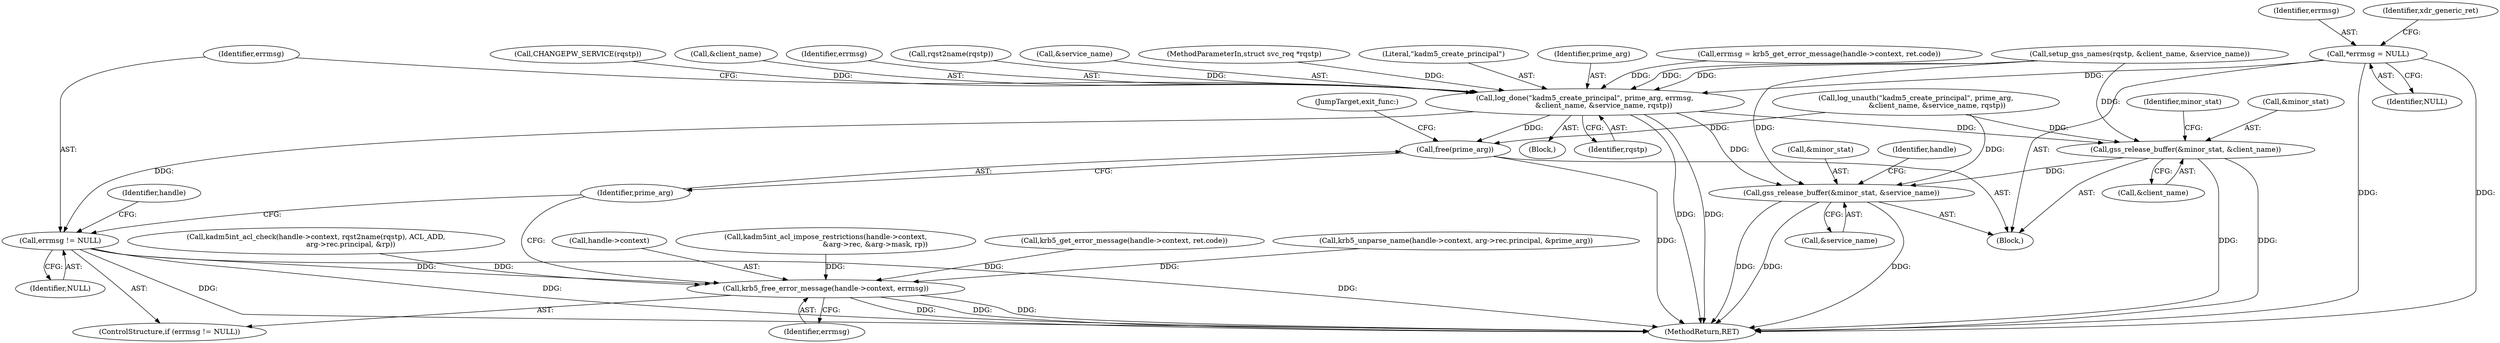 digraph "0_krb5_83ed75feba32e46f736fcce0d96a0445f29b96c2_4@pointer" {
"1000118" [label="(Call,*errmsg = NULL)"];
"1000278" [label="(Call,log_done(\"kadm5_create_principal\", prime_arg, errmsg,\n                 &client_name, &service_name, rqstp))"];
"1000288" [label="(Call,errmsg != NULL)"];
"1000291" [label="(Call,krb5_free_error_message(handle->context, errmsg))"];
"1000296" [label="(Call,free(prime_arg))"];
"1000299" [label="(Call,gss_release_buffer(&minor_stat, &client_name))"];
"1000304" [label="(Call,gss_release_buffer(&minor_stat, &service_name))"];
"1000288" [label="(Call,errmsg != NULL)"];
"1000281" [label="(Identifier,errmsg)"];
"1000200" [label="(Call,rqst2name(rqstp))"];
"1000278" [label="(Call,log_done(\"kadm5_create_principal\", prime_arg, errmsg,\n                 &client_name, &service_name, rqstp))"];
"1000271" [label="(Call,krb5_get_error_message(handle->context, ret.code))"];
"1000286" [label="(Identifier,rqstp)"];
"1000229" [label="(Call,log_unauth(\"kadm5_create_principal\", prime_arg,\n                   &client_name, &service_name, rqstp))"];
"1000119" [label="(Identifier,errmsg)"];
"1000103" [label="(Block,)"];
"1000280" [label="(Identifier,prime_arg)"];
"1000120" [label="(Identifier,NULL)"];
"1000290" [label="(Identifier,NULL)"];
"1000291" [label="(Call,krb5_free_error_message(handle->context, errmsg))"];
"1000298" [label="(JumpTarget,exit_func:)"];
"1000306" [label="(Identifier,minor_stat)"];
"1000269" [label="(Call,errmsg = krb5_get_error_message(handle->context, ret.code))"];
"1000192" [label="(Call,CHANGEPW_SERVICE(rqstp))"];
"1000305" [label="(Call,&minor_stat)"];
"1000287" [label="(ControlStructure,if (errmsg != NULL))"];
"1000196" [label="(Call,kadm5int_acl_check(handle->context, rqst2name(rqstp), ACL_ADD,\n                               arg->rec.principal, &rp))"];
"1000307" [label="(Call,&service_name)"];
"1000282" [label="(Call,&client_name)"];
"1000289" [label="(Identifier,errmsg)"];
"1000157" [label="(Call,setup_gss_names(rqstp, &client_name, &service_name))"];
"1000296" [label="(Call,free(prime_arg))"];
"1000238" [label="(Block,)"];
"1000295" [label="(Identifier,errmsg)"];
"1000122" [label="(Identifier,xdr_generic_ret)"];
"1000300" [label="(Call,&minor_stat)"];
"1000292" [label="(Call,handle->context)"];
"1000210" [label="(Call,kadm5int_acl_impose_restrictions(handle->context,\n                                            &arg->rec, &arg->mask, rp))"];
"1000284" [label="(Call,&service_name)"];
"1000102" [label="(MethodParameterIn,struct svc_req *rqstp)"];
"1000293" [label="(Identifier,handle)"];
"1000297" [label="(Identifier,prime_arg)"];
"1000172" [label="(Call,krb5_unparse_name(handle->context, arg->rec.principal, &prime_arg))"];
"1000302" [label="(Call,&client_name)"];
"1000299" [label="(Call,gss_release_buffer(&minor_stat, &client_name))"];
"1000314" [label="(MethodReturn,RET)"];
"1000310" [label="(Identifier,handle)"];
"1000118" [label="(Call,*errmsg = NULL)"];
"1000279" [label="(Literal,\"kadm5_create_principal\")"];
"1000304" [label="(Call,gss_release_buffer(&minor_stat, &service_name))"];
"1000118" -> "1000103"  [label="AST: "];
"1000118" -> "1000120"  [label="CFG: "];
"1000119" -> "1000118"  [label="AST: "];
"1000120" -> "1000118"  [label="AST: "];
"1000122" -> "1000118"  [label="CFG: "];
"1000118" -> "1000314"  [label="DDG: "];
"1000118" -> "1000314"  [label="DDG: "];
"1000118" -> "1000278"  [label="DDG: "];
"1000278" -> "1000238"  [label="AST: "];
"1000278" -> "1000286"  [label="CFG: "];
"1000279" -> "1000278"  [label="AST: "];
"1000280" -> "1000278"  [label="AST: "];
"1000281" -> "1000278"  [label="AST: "];
"1000282" -> "1000278"  [label="AST: "];
"1000284" -> "1000278"  [label="AST: "];
"1000286" -> "1000278"  [label="AST: "];
"1000289" -> "1000278"  [label="CFG: "];
"1000278" -> "1000314"  [label="DDG: "];
"1000278" -> "1000314"  [label="DDG: "];
"1000269" -> "1000278"  [label="DDG: "];
"1000157" -> "1000278"  [label="DDG: "];
"1000157" -> "1000278"  [label="DDG: "];
"1000200" -> "1000278"  [label="DDG: "];
"1000192" -> "1000278"  [label="DDG: "];
"1000102" -> "1000278"  [label="DDG: "];
"1000278" -> "1000288"  [label="DDG: "];
"1000278" -> "1000296"  [label="DDG: "];
"1000278" -> "1000299"  [label="DDG: "];
"1000278" -> "1000304"  [label="DDG: "];
"1000288" -> "1000287"  [label="AST: "];
"1000288" -> "1000290"  [label="CFG: "];
"1000289" -> "1000288"  [label="AST: "];
"1000290" -> "1000288"  [label="AST: "];
"1000293" -> "1000288"  [label="CFG: "];
"1000297" -> "1000288"  [label="CFG: "];
"1000288" -> "1000314"  [label="DDG: "];
"1000288" -> "1000314"  [label="DDG: "];
"1000288" -> "1000314"  [label="DDG: "];
"1000288" -> "1000291"  [label="DDG: "];
"1000291" -> "1000287"  [label="AST: "];
"1000291" -> "1000295"  [label="CFG: "];
"1000292" -> "1000291"  [label="AST: "];
"1000295" -> "1000291"  [label="AST: "];
"1000297" -> "1000291"  [label="CFG: "];
"1000291" -> "1000314"  [label="DDG: "];
"1000291" -> "1000314"  [label="DDG: "];
"1000291" -> "1000314"  [label="DDG: "];
"1000196" -> "1000291"  [label="DDG: "];
"1000271" -> "1000291"  [label="DDG: "];
"1000210" -> "1000291"  [label="DDG: "];
"1000172" -> "1000291"  [label="DDG: "];
"1000296" -> "1000103"  [label="AST: "];
"1000296" -> "1000297"  [label="CFG: "];
"1000297" -> "1000296"  [label="AST: "];
"1000298" -> "1000296"  [label="CFG: "];
"1000296" -> "1000314"  [label="DDG: "];
"1000229" -> "1000296"  [label="DDG: "];
"1000299" -> "1000103"  [label="AST: "];
"1000299" -> "1000302"  [label="CFG: "];
"1000300" -> "1000299"  [label="AST: "];
"1000302" -> "1000299"  [label="AST: "];
"1000306" -> "1000299"  [label="CFG: "];
"1000299" -> "1000314"  [label="DDG: "];
"1000299" -> "1000314"  [label="DDG: "];
"1000157" -> "1000299"  [label="DDG: "];
"1000229" -> "1000299"  [label="DDG: "];
"1000299" -> "1000304"  [label="DDG: "];
"1000304" -> "1000103"  [label="AST: "];
"1000304" -> "1000307"  [label="CFG: "];
"1000305" -> "1000304"  [label="AST: "];
"1000307" -> "1000304"  [label="AST: "];
"1000310" -> "1000304"  [label="CFG: "];
"1000304" -> "1000314"  [label="DDG: "];
"1000304" -> "1000314"  [label="DDG: "];
"1000304" -> "1000314"  [label="DDG: "];
"1000229" -> "1000304"  [label="DDG: "];
"1000157" -> "1000304"  [label="DDG: "];
}
